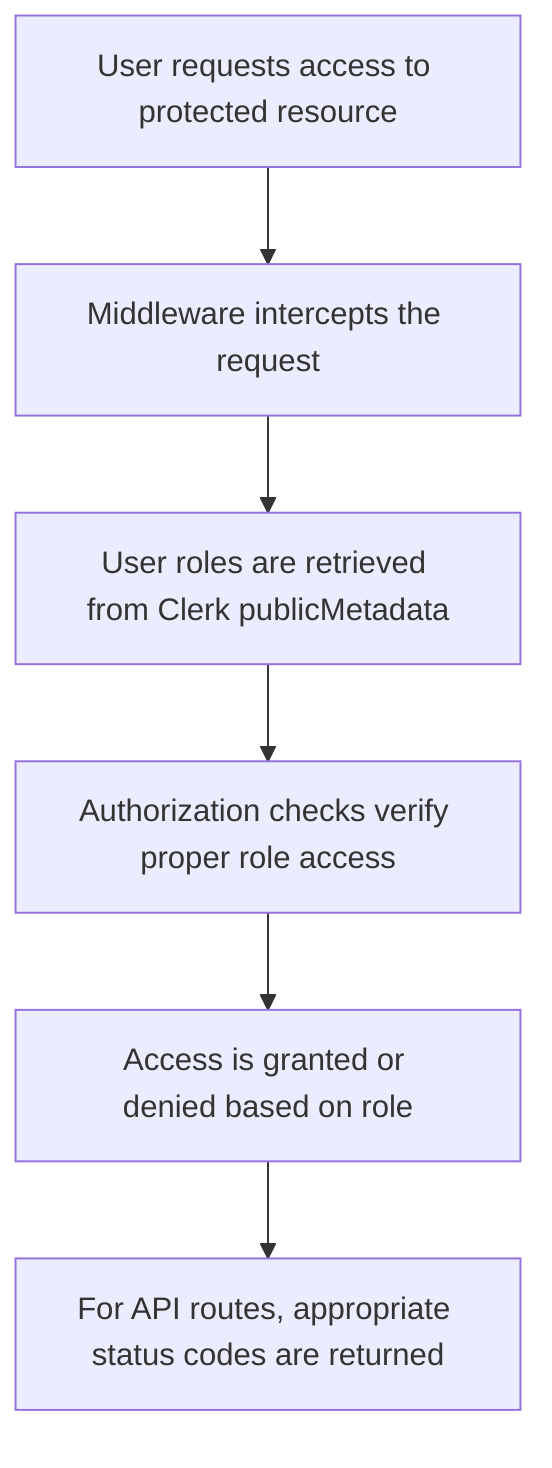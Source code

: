flowchart TD
    %% Role-Based Access Control
    %% Process for enforcing role-based permissions

    step1["User requests access to protected resource"]
    step1 --> step2
    step2["Middleware intercepts the request"]
    step2 --> step3
    step3["User roles are retrieved from Clerk publicMetadata"]
    step3 --> step4
    step4["Authorization checks verify proper role access"]
    step4 --> step5
    step5["Access is granted or denied based on role"]
    step5 --> step6
    step6["For API routes, appropriate status codes are returned"]